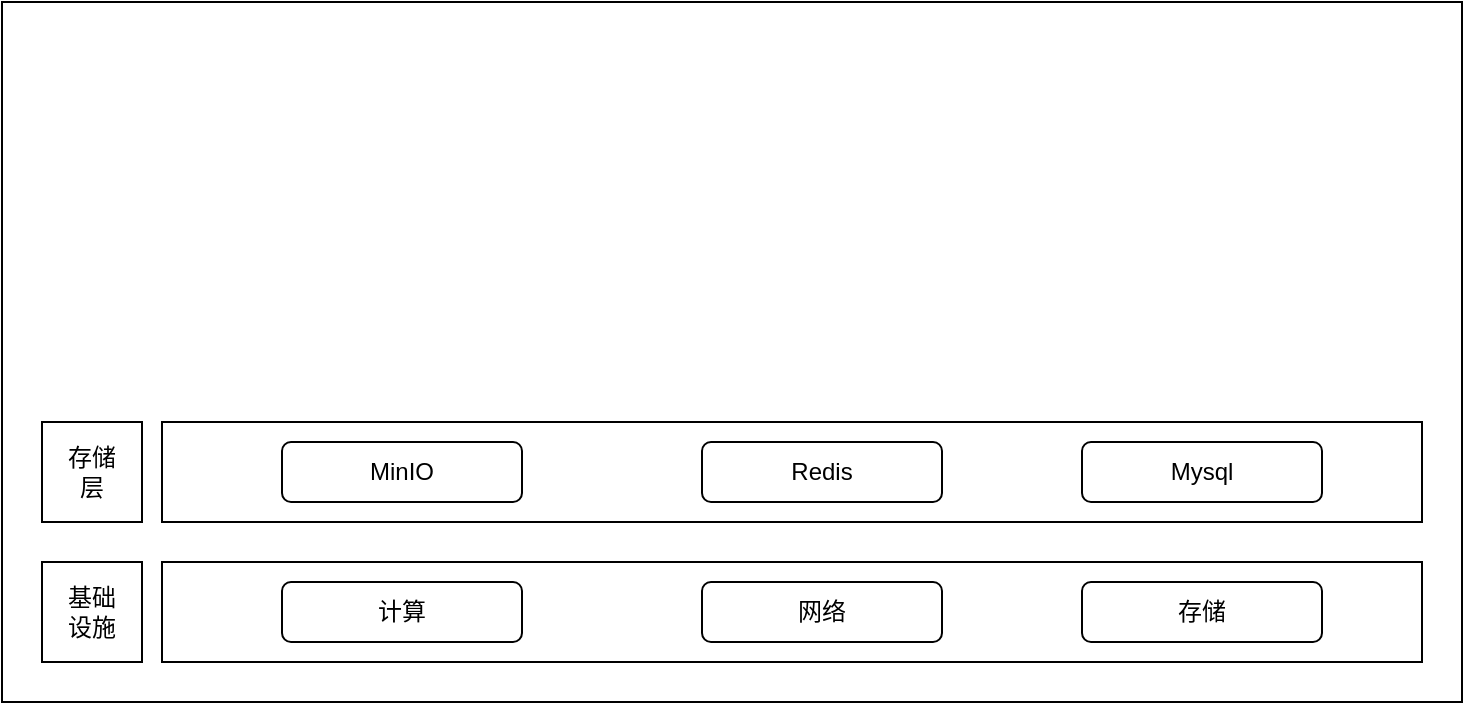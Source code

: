 <mxfile version="24.5.3" type="github">
  <diagram name="第 1 页" id="zqUAOEaz19EFo88n6Xfu">
    <mxGraphModel dx="1075" dy="464" grid="1" gridSize="10" guides="1" tooltips="1" connect="1" arrows="1" fold="1" page="1" pageScale="1" pageWidth="827" pageHeight="1169" math="0" shadow="0">
      <root>
        <mxCell id="0" />
        <mxCell id="1" parent="0" />
        <mxCell id="J7e16loEIpS3EIJHLEXg-1" value="" style="rounded=0;whiteSpace=wrap;html=1;" vertex="1" parent="1">
          <mxGeometry x="50" y="90" width="730" height="350" as="geometry" />
        </mxCell>
        <mxCell id="J7e16loEIpS3EIJHLEXg-2" value="基础&lt;div&gt;设施&lt;/div&gt;" style="rounded=0;whiteSpace=wrap;html=1;" vertex="1" parent="1">
          <mxGeometry x="70" y="370" width="50" height="50" as="geometry" />
        </mxCell>
        <mxCell id="J7e16loEIpS3EIJHLEXg-3" value="" style="rounded=0;whiteSpace=wrap;html=1;" vertex="1" parent="1">
          <mxGeometry x="130" y="370" width="630" height="50" as="geometry" />
        </mxCell>
        <mxCell id="J7e16loEIpS3EIJHLEXg-4" value="计算" style="rounded=1;whiteSpace=wrap;html=1;" vertex="1" parent="1">
          <mxGeometry x="190" y="380" width="120" height="30" as="geometry" />
        </mxCell>
        <mxCell id="J7e16loEIpS3EIJHLEXg-5" value="网络" style="rounded=1;whiteSpace=wrap;html=1;" vertex="1" parent="1">
          <mxGeometry x="400" y="380" width="120" height="30" as="geometry" />
        </mxCell>
        <mxCell id="J7e16loEIpS3EIJHLEXg-6" value="存储" style="rounded=1;whiteSpace=wrap;html=1;" vertex="1" parent="1">
          <mxGeometry x="590" y="380" width="120" height="30" as="geometry" />
        </mxCell>
        <mxCell id="J7e16loEIpS3EIJHLEXg-7" value="存储&lt;div&gt;层&lt;/div&gt;" style="rounded=0;whiteSpace=wrap;html=1;" vertex="1" parent="1">
          <mxGeometry x="70" y="300" width="50" height="50" as="geometry" />
        </mxCell>
        <mxCell id="J7e16loEIpS3EIJHLEXg-8" value="" style="rounded=0;whiteSpace=wrap;html=1;" vertex="1" parent="1">
          <mxGeometry x="130" y="300" width="630" height="50" as="geometry" />
        </mxCell>
        <mxCell id="J7e16loEIpS3EIJHLEXg-9" value="MinIO" style="rounded=1;whiteSpace=wrap;html=1;" vertex="1" parent="1">
          <mxGeometry x="190" y="310" width="120" height="30" as="geometry" />
        </mxCell>
        <mxCell id="J7e16loEIpS3EIJHLEXg-10" value="Redis" style="rounded=1;whiteSpace=wrap;html=1;" vertex="1" parent="1">
          <mxGeometry x="400" y="310" width="120" height="30" as="geometry" />
        </mxCell>
        <mxCell id="J7e16loEIpS3EIJHLEXg-11" value="Mysql" style="rounded=1;whiteSpace=wrap;html=1;" vertex="1" parent="1">
          <mxGeometry x="590" y="310" width="120" height="30" as="geometry" />
        </mxCell>
      </root>
    </mxGraphModel>
  </diagram>
</mxfile>
